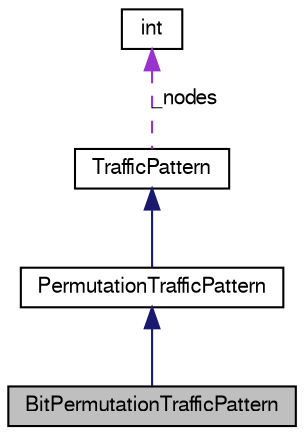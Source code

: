 digraph G
{
  bgcolor="transparent";
  edge [fontname="FreeSans",fontsize="10",labelfontname="FreeSans",labelfontsize="10"];
  node [fontname="FreeSans",fontsize="10",shape=record];
  Node1 [label="BitPermutationTrafficPattern",height=0.2,width=0.4,color="black", fillcolor="grey75", style="filled" fontcolor="black"];
  Node2 -> Node1 [dir=back,color="midnightblue",fontsize="10",style="solid",fontname="FreeSans"];
  Node2 [label="PermutationTrafficPattern",height=0.2,width=0.4,color="black",URL="$classPermutationTrafficPattern.html"];
  Node3 -> Node2 [dir=back,color="midnightblue",fontsize="10",style="solid",fontname="FreeSans"];
  Node3 [label="TrafficPattern",height=0.2,width=0.4,color="black",URL="$classTrafficPattern.html"];
  Node4 -> Node3 [dir=back,color="darkorchid3",fontsize="10",style="dashed",label="_nodes",fontname="FreeSans"];
  Node4 [label="int",height=0.2,width=0.4,color="black",URL="$classint.html"];
}
